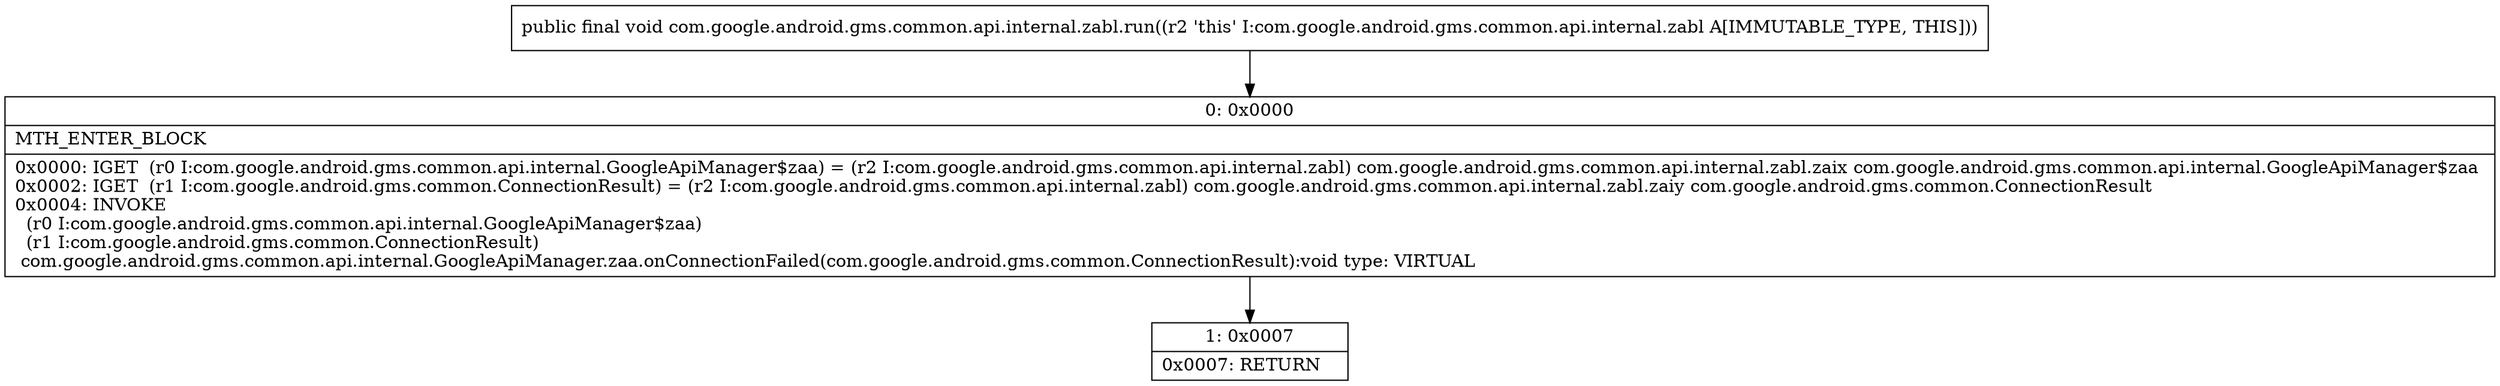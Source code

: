 digraph "CFG forcom.google.android.gms.common.api.internal.zabl.run()V" {
Node_0 [shape=record,label="{0\:\ 0x0000|MTH_ENTER_BLOCK\l|0x0000: IGET  (r0 I:com.google.android.gms.common.api.internal.GoogleApiManager$zaa) = (r2 I:com.google.android.gms.common.api.internal.zabl) com.google.android.gms.common.api.internal.zabl.zaix com.google.android.gms.common.api.internal.GoogleApiManager$zaa \l0x0002: IGET  (r1 I:com.google.android.gms.common.ConnectionResult) = (r2 I:com.google.android.gms.common.api.internal.zabl) com.google.android.gms.common.api.internal.zabl.zaiy com.google.android.gms.common.ConnectionResult \l0x0004: INVOKE  \l  (r0 I:com.google.android.gms.common.api.internal.GoogleApiManager$zaa)\l  (r1 I:com.google.android.gms.common.ConnectionResult)\l com.google.android.gms.common.api.internal.GoogleApiManager.zaa.onConnectionFailed(com.google.android.gms.common.ConnectionResult):void type: VIRTUAL \l}"];
Node_1 [shape=record,label="{1\:\ 0x0007|0x0007: RETURN   \l}"];
MethodNode[shape=record,label="{public final void com.google.android.gms.common.api.internal.zabl.run((r2 'this' I:com.google.android.gms.common.api.internal.zabl A[IMMUTABLE_TYPE, THIS])) }"];
MethodNode -> Node_0;
Node_0 -> Node_1;
}

